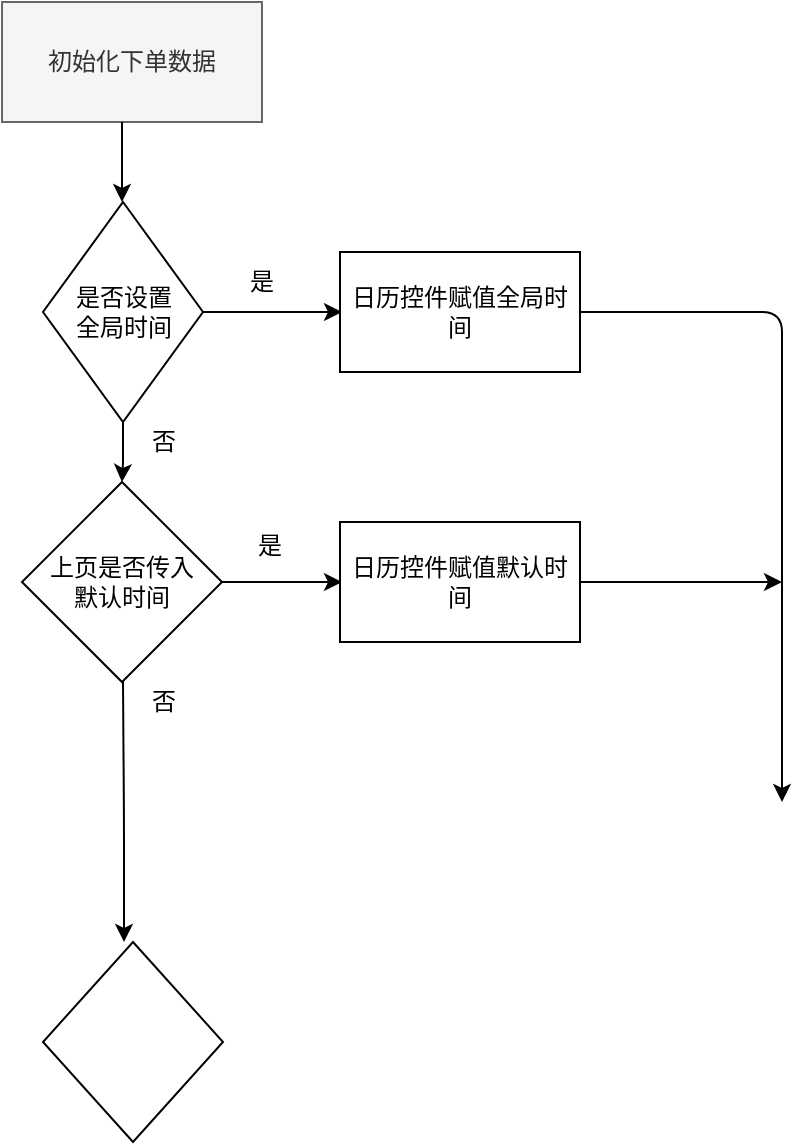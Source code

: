 <mxfile version="14.6.13" type="github">
  <diagram id="z8FlqOOcnNm6cwyUdIHa" name="Page-1">
    <mxGraphModel dx="2066" dy="1164" grid="1" gridSize="10" guides="1" tooltips="1" connect="1" arrows="1" fold="1" page="1" pageScale="1" pageWidth="827" pageHeight="1169" math="0" shadow="0">
      <root>
        <mxCell id="0" />
        <mxCell id="1" parent="0" />
        <mxCell id="Dk2-vB2BnpKcqhBYg7d8-1" value="初始化下单数据" style="rounded=0;whiteSpace=wrap;html=1;fillColor=#f5f5f5;strokeColor=#666666;fontColor=#333333;" vertex="1" parent="1">
          <mxGeometry x="280" y="50" width="130" height="60" as="geometry" />
        </mxCell>
        <mxCell id="Dk2-vB2BnpKcqhBYg7d8-6" value="" style="edgeStyle=orthogonalEdgeStyle;rounded=0;orthogonalLoop=1;jettySize=auto;html=1;" edge="1" parent="1" source="Dk2-vB2BnpKcqhBYg7d8-2" target="Dk2-vB2BnpKcqhBYg7d8-3">
          <mxGeometry relative="1" as="geometry" />
        </mxCell>
        <mxCell id="Dk2-vB2BnpKcqhBYg7d8-2" value="是否设置&lt;br&gt;全局时间" style="rhombus;whiteSpace=wrap;html=1;" vertex="1" parent="1">
          <mxGeometry x="300.5" y="150" width="80" height="110" as="geometry" />
        </mxCell>
        <mxCell id="Dk2-vB2BnpKcqhBYg7d8-3" value="上页是否传入&lt;br&gt;默认时间" style="rhombus;whiteSpace=wrap;html=1;" vertex="1" parent="1">
          <mxGeometry x="290" y="290" width="100" height="100" as="geometry" />
        </mxCell>
        <mxCell id="Dk2-vB2BnpKcqhBYg7d8-5" value="" style="endArrow=classic;html=1;" edge="1" parent="1">
          <mxGeometry width="50" height="50" relative="1" as="geometry">
            <mxPoint x="340" y="110" as="sourcePoint" />
            <mxPoint x="340" y="150" as="targetPoint" />
          </mxGeometry>
        </mxCell>
        <mxCell id="Dk2-vB2BnpKcqhBYg7d8-8" value="否" style="text;html=1;strokeColor=none;fillColor=none;align=center;verticalAlign=middle;whiteSpace=wrap;rounded=0;" vertex="1" parent="1">
          <mxGeometry x="340.5" y="260" width="40" height="20" as="geometry" />
        </mxCell>
        <mxCell id="Dk2-vB2BnpKcqhBYg7d8-9" value="是" style="text;html=1;strokeColor=none;fillColor=none;align=center;verticalAlign=middle;whiteSpace=wrap;rounded=0;" vertex="1" parent="1">
          <mxGeometry x="390" y="180" width="40" height="20" as="geometry" />
        </mxCell>
        <mxCell id="Dk2-vB2BnpKcqhBYg7d8-12" value="否" style="text;html=1;strokeColor=none;fillColor=none;align=center;verticalAlign=middle;whiteSpace=wrap;rounded=0;" vertex="1" parent="1">
          <mxGeometry x="340.5" y="390" width="40" height="20" as="geometry" />
        </mxCell>
        <mxCell id="Dk2-vB2BnpKcqhBYg7d8-14" value="" style="endArrow=classic;html=1;exitX=1;exitY=0.5;exitDx=0;exitDy=0;" edge="1" parent="1" source="Dk2-vB2BnpKcqhBYg7d8-3">
          <mxGeometry width="50" height="50" relative="1" as="geometry">
            <mxPoint x="640" y="560" as="sourcePoint" />
            <mxPoint x="450" y="340" as="targetPoint" />
          </mxGeometry>
        </mxCell>
        <mxCell id="Dk2-vB2BnpKcqhBYg7d8-15" value="" style="endArrow=classic;html=1;exitX=0;exitY=0;exitDx=0;exitDy=0;" edge="1" parent="1" source="Dk2-vB2BnpKcqhBYg7d8-12">
          <mxGeometry width="50" height="50" relative="1" as="geometry">
            <mxPoint x="640" y="560" as="sourcePoint" />
            <mxPoint x="341" y="520" as="targetPoint" />
            <Array as="points">
              <mxPoint x="341" y="460" />
            </Array>
          </mxGeometry>
        </mxCell>
        <mxCell id="Dk2-vB2BnpKcqhBYg7d8-16" value="" style="endArrow=classic;html=1;exitX=1;exitY=0.5;exitDx=0;exitDy=0;" edge="1" parent="1" source="Dk2-vB2BnpKcqhBYg7d8-2">
          <mxGeometry width="50" height="50" relative="1" as="geometry">
            <mxPoint x="640" y="560" as="sourcePoint" />
            <mxPoint x="450" y="205" as="targetPoint" />
          </mxGeometry>
        </mxCell>
        <mxCell id="Dk2-vB2BnpKcqhBYg7d8-18" value="日历控件赋值全局时间" style="rounded=0;whiteSpace=wrap;html=1;" vertex="1" parent="1">
          <mxGeometry x="449" y="175" width="120" height="60" as="geometry" />
        </mxCell>
        <mxCell id="Dk2-vB2BnpKcqhBYg7d8-19" value="&lt;span&gt;日历控件赋值默认时间&lt;/span&gt;" style="rounded=0;whiteSpace=wrap;html=1;" vertex="1" parent="1">
          <mxGeometry x="449" y="310" width="120" height="60" as="geometry" />
        </mxCell>
        <mxCell id="Dk2-vB2BnpKcqhBYg7d8-20" value="是" style="text;html=1;strokeColor=none;fillColor=none;align=center;verticalAlign=middle;whiteSpace=wrap;rounded=0;" vertex="1" parent="1">
          <mxGeometry x="394" y="312" width="40" height="20" as="geometry" />
        </mxCell>
        <mxCell id="Dk2-vB2BnpKcqhBYg7d8-21" value="" style="endArrow=classic;html=1;exitX=1;exitY=0.5;exitDx=0;exitDy=0;" edge="1" parent="1" source="Dk2-vB2BnpKcqhBYg7d8-18">
          <mxGeometry width="50" height="50" relative="1" as="geometry">
            <mxPoint x="640" y="560" as="sourcePoint" />
            <mxPoint x="670" y="450" as="targetPoint" />
            <Array as="points">
              <mxPoint x="670" y="205" />
            </Array>
          </mxGeometry>
        </mxCell>
        <mxCell id="Dk2-vB2BnpKcqhBYg7d8-22" value="" style="endArrow=classic;html=1;exitX=1;exitY=0.5;exitDx=0;exitDy=0;" edge="1" parent="1" source="Dk2-vB2BnpKcqhBYg7d8-19">
          <mxGeometry width="50" height="50" relative="1" as="geometry">
            <mxPoint x="640" y="560" as="sourcePoint" />
            <mxPoint x="670" y="340" as="targetPoint" />
          </mxGeometry>
        </mxCell>
        <mxCell id="Dk2-vB2BnpKcqhBYg7d8-23" value="" style="rhombus;whiteSpace=wrap;html=1;" vertex="1" parent="1">
          <mxGeometry x="300.5" y="520" width="90" height="100" as="geometry" />
        </mxCell>
      </root>
    </mxGraphModel>
  </diagram>
</mxfile>
